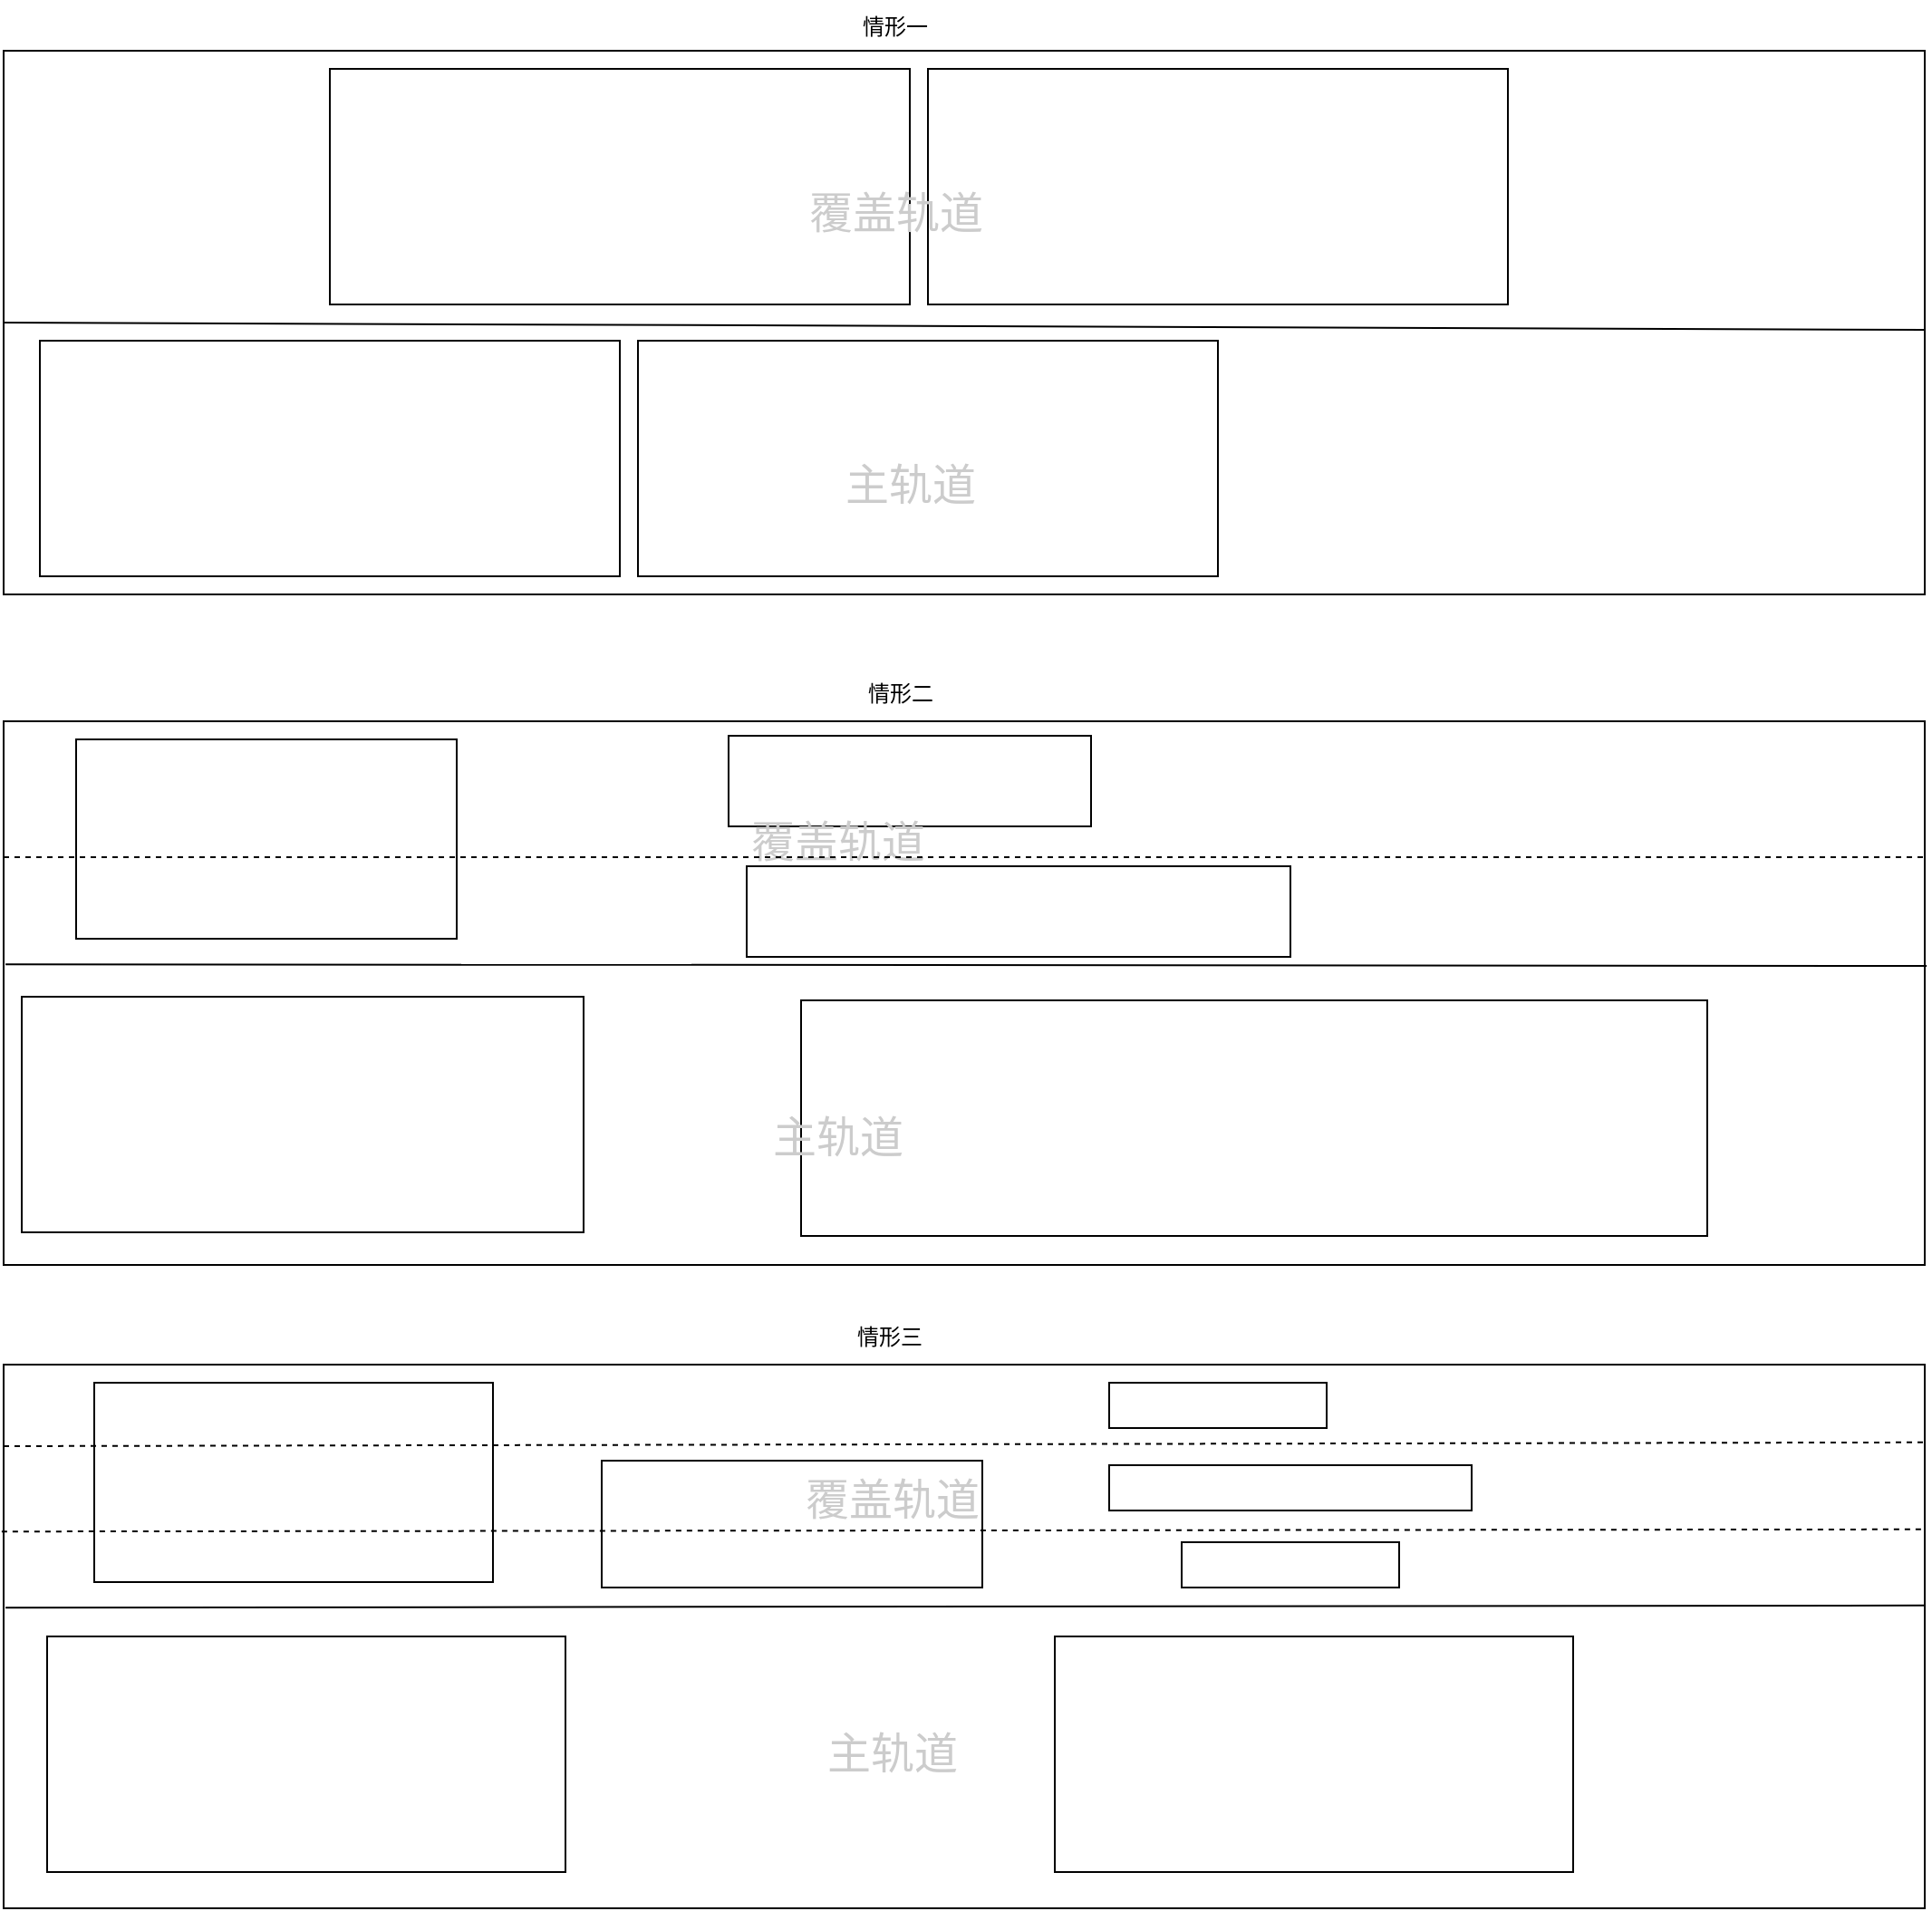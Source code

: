 <mxfile version="16.6.2" type="github">
  <diagram id="piDafpqhtRUU5qUU-vj8" name="Page-1">
    <mxGraphModel dx="1598" dy="2385" grid="1" gridSize="10" guides="1" tooltips="1" connect="1" arrows="1" fold="1" page="1" pageScale="1" pageWidth="827" pageHeight="1169" math="0" shadow="0">
      <root>
        <mxCell id="0" />
        <mxCell id="1" parent="0" />
        <mxCell id="QCGSpq1cBCFL9giMwPIF-8" value="情形二" style="text;html=1;strokeColor=none;fillColor=none;align=center;verticalAlign=middle;whiteSpace=wrap;rounded=0;" vertex="1" parent="1">
          <mxGeometry x="735" y="320" width="60" height="30" as="geometry" />
        </mxCell>
        <mxCell id="QCGSpq1cBCFL9giMwPIF-9" value="情形三" style="text;html=1;strokeColor=none;fillColor=none;align=center;verticalAlign=middle;whiteSpace=wrap;rounded=0;" vertex="1" parent="1">
          <mxGeometry x="729" y="675" width="60" height="30" as="geometry" />
        </mxCell>
        <mxCell id="QCGSpq1cBCFL9giMwPIF-18" value="" style="rounded=0;whiteSpace=wrap;html=1;" vertex="1" parent="1">
          <mxGeometry x="270" y="-20" width="1060" height="300" as="geometry" />
        </mxCell>
        <mxCell id="QCGSpq1cBCFL9giMwPIF-19" value="" style="endArrow=none;html=1;rounded=0;exitX=0;exitY=0.5;exitDx=0;exitDy=0;" edge="1" source="QCGSpq1cBCFL9giMwPIF-18" parent="1">
          <mxGeometry width="50" height="50" relative="1" as="geometry">
            <mxPoint x="530" y="145" as="sourcePoint" />
            <mxPoint x="1330" y="134" as="targetPoint" />
          </mxGeometry>
        </mxCell>
        <mxCell id="QCGSpq1cBCFL9giMwPIF-20" value="" style="rounded=0;whiteSpace=wrap;html=1;" vertex="1" parent="1">
          <mxGeometry x="290" y="140" width="320" height="130" as="geometry" />
        </mxCell>
        <mxCell id="QCGSpq1cBCFL9giMwPIF-21" value="" style="rounded=0;whiteSpace=wrap;html=1;" vertex="1" parent="1">
          <mxGeometry x="620" y="140" width="320" height="130" as="geometry" />
        </mxCell>
        <mxCell id="QCGSpq1cBCFL9giMwPIF-22" value="" style="rounded=0;whiteSpace=wrap;html=1;" vertex="1" parent="1">
          <mxGeometry x="450" y="-10" width="320" height="130" as="geometry" />
        </mxCell>
        <mxCell id="QCGSpq1cBCFL9giMwPIF-23" value="" style="rounded=0;whiteSpace=wrap;html=1;" vertex="1" parent="1">
          <mxGeometry x="780" y="-10" width="320" height="130" as="geometry" />
        </mxCell>
        <mxCell id="QCGSpq1cBCFL9giMwPIF-24" value="情形一" style="text;html=1;strokeColor=none;fillColor=none;align=center;verticalAlign=middle;whiteSpace=wrap;rounded=0;" vertex="1" parent="1">
          <mxGeometry x="732" y="-48" width="60" height="30" as="geometry" />
        </mxCell>
        <mxCell id="QCGSpq1cBCFL9giMwPIF-25" value="覆盖轨道" style="text;strokeColor=none;fillColor=none;html=1;fontSize=24;fontStyle=0;verticalAlign=middle;align=center;fontColor=#CCCCCC;" vertex="1" parent="1">
          <mxGeometry x="712" y="50" width="100" height="40" as="geometry" />
        </mxCell>
        <mxCell id="QCGSpq1cBCFL9giMwPIF-26" value="主轨道" style="text;strokeColor=none;fillColor=none;html=1;fontSize=24;fontStyle=0;verticalAlign=middle;align=center;fontColor=#CCCCCC;" vertex="1" parent="1">
          <mxGeometry x="720" y="200" width="100" height="40" as="geometry" />
        </mxCell>
        <mxCell id="QCGSpq1cBCFL9giMwPIF-27" value="" style="group" vertex="1" connectable="0" parent="1">
          <mxGeometry x="270" y="350" width="1060" height="300" as="geometry" />
        </mxCell>
        <mxCell id="QCGSpq1cBCFL9giMwPIF-2" value="" style="rounded=0;whiteSpace=wrap;html=1;" vertex="1" parent="QCGSpq1cBCFL9giMwPIF-27">
          <mxGeometry width="1060" height="300" as="geometry" />
        </mxCell>
        <mxCell id="QCGSpq1cBCFL9giMwPIF-5" value="" style="rounded=0;whiteSpace=wrap;html=1;" vertex="1" parent="QCGSpq1cBCFL9giMwPIF-27">
          <mxGeometry x="40" y="10" width="210" height="110" as="geometry" />
        </mxCell>
        <mxCell id="QCGSpq1cBCFL9giMwPIF-6" value="" style="rounded=0;whiteSpace=wrap;html=1;" vertex="1" parent="QCGSpq1cBCFL9giMwPIF-27">
          <mxGeometry x="400" y="8" width="200" height="50" as="geometry" />
        </mxCell>
        <mxCell id="QCGSpq1cBCFL9giMwPIF-7" value="" style="rounded=0;whiteSpace=wrap;html=1;" vertex="1" parent="QCGSpq1cBCFL9giMwPIF-27">
          <mxGeometry x="410" y="80" width="300" height="50" as="geometry" />
        </mxCell>
        <mxCell id="QCGSpq1cBCFL9giMwPIF-11" value="" style="rounded=0;whiteSpace=wrap;html=1;" vertex="1" parent="QCGSpq1cBCFL9giMwPIF-27">
          <mxGeometry x="10" y="152" width="310" height="130" as="geometry" />
        </mxCell>
        <mxCell id="QCGSpq1cBCFL9giMwPIF-12" value="" style="rounded=0;whiteSpace=wrap;html=1;" vertex="1" parent="QCGSpq1cBCFL9giMwPIF-27">
          <mxGeometry x="440" y="154" width="500" height="130" as="geometry" />
        </mxCell>
        <mxCell id="QCGSpq1cBCFL9giMwPIF-13" value="主轨道" style="text;strokeColor=none;fillColor=none;html=1;fontSize=24;fontStyle=0;verticalAlign=middle;align=center;fontColor=#CCCCCC;" vertex="1" parent="QCGSpq1cBCFL9giMwPIF-27">
          <mxGeometry x="410" y="210" width="100" height="40" as="geometry" />
        </mxCell>
        <mxCell id="QCGSpq1cBCFL9giMwPIF-15" value="覆盖轨道" style="text;strokeColor=none;fillColor=none;html=1;fontSize=24;fontStyle=0;verticalAlign=middle;align=center;fontColor=#CCCCCC;" vertex="1" parent="QCGSpq1cBCFL9giMwPIF-27">
          <mxGeometry x="410" y="47" width="100" height="40" as="geometry" />
        </mxCell>
        <mxCell id="QCGSpq1cBCFL9giMwPIF-3" value="" style="endArrow=none;html=1;rounded=0;exitX=0.001;exitY=0.447;exitDx=0;exitDy=0;exitPerimeter=0;entryX=1.001;entryY=0.45;entryDx=0;entryDy=0;entryPerimeter=0;" edge="1" source="QCGSpq1cBCFL9giMwPIF-2" parent="QCGSpq1cBCFL9giMwPIF-27" target="QCGSpq1cBCFL9giMwPIF-2">
          <mxGeometry width="50" height="50" relative="1" as="geometry">
            <mxPoint x="920" y="830" as="sourcePoint" />
            <mxPoint x="1720" y="819" as="targetPoint" />
          </mxGeometry>
        </mxCell>
        <mxCell id="QCGSpq1cBCFL9giMwPIF-17" value="" style="endArrow=none;dashed=1;html=1;rounded=0;exitX=0;exitY=0.25;exitDx=0;exitDy=0;entryX=1;entryY=0.25;entryDx=0;entryDy=0;" edge="1" parent="QCGSpq1cBCFL9giMwPIF-27" source="QCGSpq1cBCFL9giMwPIF-2" target="QCGSpq1cBCFL9giMwPIF-2">
          <mxGeometry width="50" height="50" relative="1" as="geometry">
            <mxPoint x="1170" y="705" as="sourcePoint" />
            <mxPoint x="1220" y="655" as="targetPoint" />
          </mxGeometry>
        </mxCell>
        <mxCell id="QCGSpq1cBCFL9giMwPIF-28" value="" style="group" vertex="1" connectable="0" parent="1">
          <mxGeometry x="270" y="705" width="1060" height="300" as="geometry" />
        </mxCell>
        <mxCell id="R_6pl2Yg3VMVrVAVZdPq-2" value="" style="rounded=0;whiteSpace=wrap;html=1;" parent="QCGSpq1cBCFL9giMwPIF-28" vertex="1">
          <mxGeometry width="1060" height="300" as="geometry" />
        </mxCell>
        <mxCell id="R_6pl2Yg3VMVrVAVZdPq-11" value="" style="rounded=0;whiteSpace=wrap;html=1;" parent="QCGSpq1cBCFL9giMwPIF-28" vertex="1">
          <mxGeometry x="24" y="150" width="286" height="130" as="geometry" />
        </mxCell>
        <mxCell id="R_6pl2Yg3VMVrVAVZdPq-13" value="" style="rounded=0;whiteSpace=wrap;html=1;" parent="QCGSpq1cBCFL9giMwPIF-28" vertex="1">
          <mxGeometry x="580" y="150" width="286" height="130" as="geometry" />
        </mxCell>
        <mxCell id="R_6pl2Yg3VMVrVAVZdPq-14" value="" style="rounded=0;whiteSpace=wrap;html=1;" parent="QCGSpq1cBCFL9giMwPIF-28" vertex="1">
          <mxGeometry x="50" y="10" width="220" height="110" as="geometry" />
        </mxCell>
        <mxCell id="R_6pl2Yg3VMVrVAVZdPq-15" value="" style="rounded=0;whiteSpace=wrap;html=1;" parent="QCGSpq1cBCFL9giMwPIF-28" vertex="1">
          <mxGeometry x="330" y="53" width="210" height="70" as="geometry" />
        </mxCell>
        <mxCell id="R_6pl2Yg3VMVrVAVZdPq-19" value="" style="rounded=0;whiteSpace=wrap;html=1;" parent="QCGSpq1cBCFL9giMwPIF-28" vertex="1">
          <mxGeometry x="610" y="10" width="120" height="25" as="geometry" />
        </mxCell>
        <mxCell id="R_6pl2Yg3VMVrVAVZdPq-20" value="" style="rounded=0;whiteSpace=wrap;html=1;" parent="QCGSpq1cBCFL9giMwPIF-28" vertex="1">
          <mxGeometry x="610" y="55.5" width="200" height="25" as="geometry" />
        </mxCell>
        <mxCell id="R_6pl2Yg3VMVrVAVZdPq-21" value="" style="rounded=0;whiteSpace=wrap;html=1;" parent="QCGSpq1cBCFL9giMwPIF-28" vertex="1">
          <mxGeometry x="650" y="98" width="120" height="25" as="geometry" />
        </mxCell>
        <mxCell id="R_6pl2Yg3VMVrVAVZdPq-24" value="覆盖轨道" style="text;strokeColor=none;fillColor=none;html=1;fontSize=24;fontStyle=0;verticalAlign=middle;align=center;fontColor=#CCCCCC;" parent="QCGSpq1cBCFL9giMwPIF-28" vertex="1">
          <mxGeometry x="440" y="55" width="100" height="40" as="geometry" />
        </mxCell>
        <mxCell id="R_6pl2Yg3VMVrVAVZdPq-25" value="主轨道" style="text;strokeColor=none;fillColor=none;html=1;fontSize=24;fontStyle=0;verticalAlign=middle;align=center;fontColor=#CCCCCC;" parent="QCGSpq1cBCFL9giMwPIF-28" vertex="1">
          <mxGeometry x="440" y="195" width="100" height="40" as="geometry" />
        </mxCell>
        <mxCell id="UkJWMk0t9I_6u5ez8XNW-1" value="" style="endArrow=none;html=1;rounded=0;exitX=0.001;exitY=0.447;exitDx=0;exitDy=0;exitPerimeter=0;entryX=1;entryY=0.443;entryDx=0;entryDy=0;entryPerimeter=0;" edge="1" parent="QCGSpq1cBCFL9giMwPIF-28" source="R_6pl2Yg3VMVrVAVZdPq-2" target="R_6pl2Yg3VMVrVAVZdPq-2">
          <mxGeometry width="50" height="50" relative="1" as="geometry">
            <mxPoint x="530" y="495" as="sourcePoint" />
            <mxPoint x="1330" y="484" as="targetPoint" />
          </mxGeometry>
        </mxCell>
        <mxCell id="UkJWMk0t9I_6u5ez8XNW-2" value="" style="endArrow=none;dashed=1;html=1;rounded=0;exitX=0;exitY=0.15;exitDx=0;exitDy=0;exitPerimeter=0;entryX=1;entryY=0.143;entryDx=0;entryDy=0;entryPerimeter=0;" edge="1" parent="QCGSpq1cBCFL9giMwPIF-28" source="R_6pl2Yg3VMVrVAVZdPq-2" target="R_6pl2Yg3VMVrVAVZdPq-2">
          <mxGeometry width="50" height="50" relative="1" as="geometry">
            <mxPoint x="780" y="670" as="sourcePoint" />
            <mxPoint x="830" y="620" as="targetPoint" />
          </mxGeometry>
        </mxCell>
        <mxCell id="UkJWMk0t9I_6u5ez8XNW-3" value="" style="endArrow=none;dashed=1;html=1;rounded=0;entryX=1;entryY=0.303;entryDx=0;entryDy=0;entryPerimeter=0;exitX=-0.001;exitY=0.307;exitDx=0;exitDy=0;exitPerimeter=0;" edge="1" parent="QCGSpq1cBCFL9giMwPIF-28" source="R_6pl2Yg3VMVrVAVZdPq-2" target="R_6pl2Yg3VMVrVAVZdPq-2">
          <mxGeometry width="50" height="50" relative="1" as="geometry">
            <mxPoint x="130" y="480" as="sourcePoint" />
            <mxPoint x="180" y="430" as="targetPoint" />
          </mxGeometry>
        </mxCell>
      </root>
    </mxGraphModel>
  </diagram>
</mxfile>
